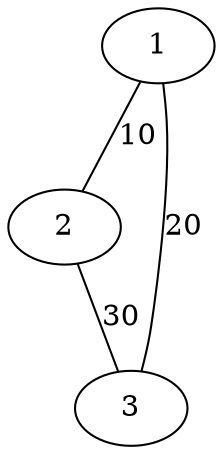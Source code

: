 strict graph {
     1  --    2 [label="10"];
     1  --    3 [label="20"];
     2  --    1 [label="10"];
     2  --    3 [label="30"];
     3  --    1 [label="20"];
     3  --    2 [label="30"];
}
